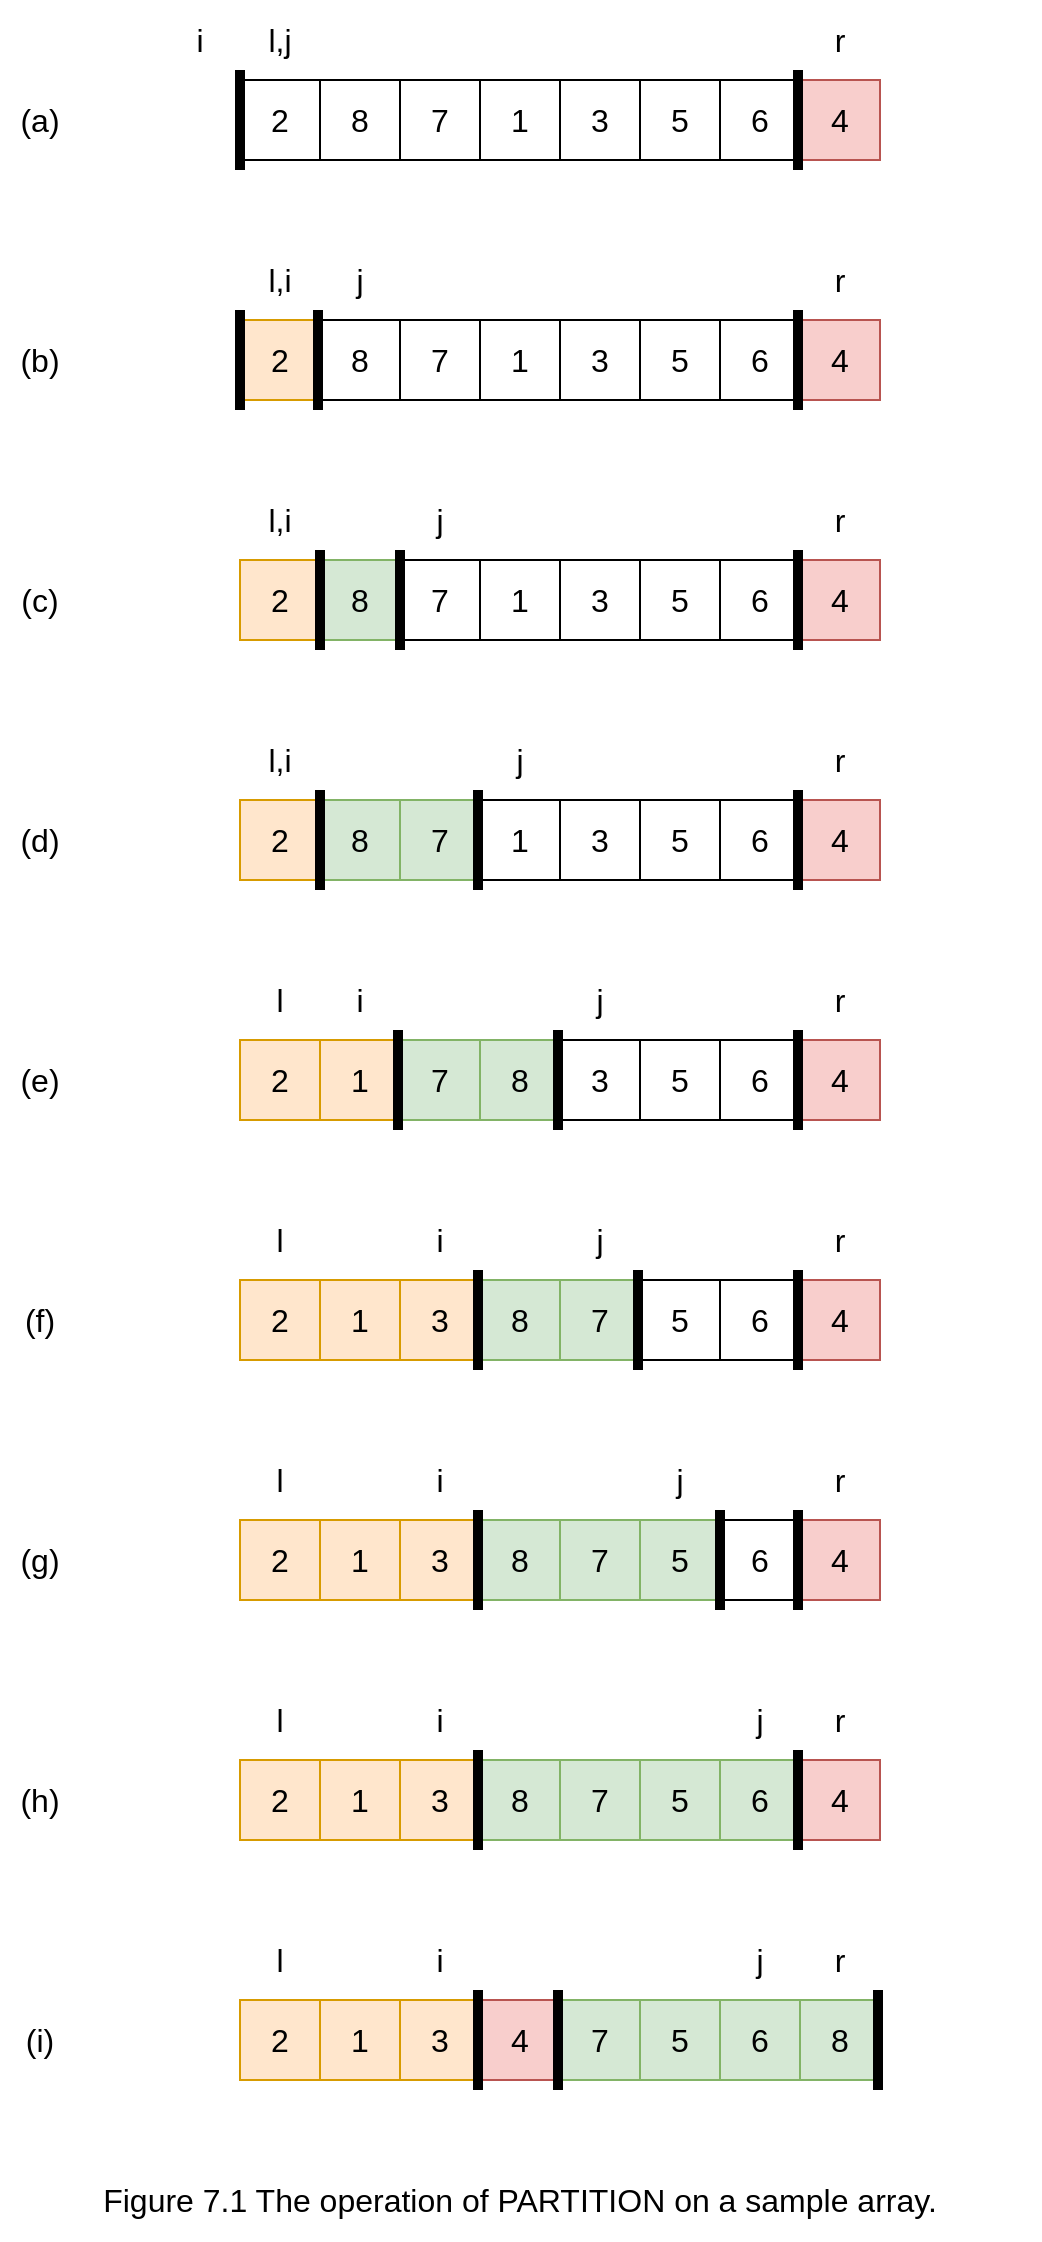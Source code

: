 <mxfile version="19.0.3" type="device"><diagram id="VGYIq6DawrxWcNHKEecd" name="第 1 页"><mxGraphModel dx="1219" dy="790" grid="1" gridSize="10" guides="1" tooltips="1" connect="1" arrows="1" fold="1" page="1" pageScale="1" pageWidth="827" pageHeight="1169" math="0" shadow="0"><root><mxCell id="0"/><mxCell id="1" parent="0"/><mxCell id="XF5tO8WvVScoSQvZkB6W-25" value="2" style="rounded=0;whiteSpace=wrap;html=1;fontSize=16;" vertex="1" parent="1"><mxGeometry x="240" y="80" width="40" height="40" as="geometry"/></mxCell><mxCell id="XF5tO8WvVScoSQvZkB6W-27" value="8" style="rounded=0;whiteSpace=wrap;html=1;fontSize=16;" vertex="1" parent="1"><mxGeometry x="280" y="80" width="40" height="40" as="geometry"/></mxCell><mxCell id="XF5tO8WvVScoSQvZkB6W-28" value="7" style="rounded=0;whiteSpace=wrap;html=1;fontSize=16;" vertex="1" parent="1"><mxGeometry x="320" y="80" width="40" height="40" as="geometry"/></mxCell><mxCell id="XF5tO8WvVScoSQvZkB6W-29" value="1" style="rounded=0;whiteSpace=wrap;html=1;fontSize=16;" vertex="1" parent="1"><mxGeometry x="360" y="80" width="40" height="40" as="geometry"/></mxCell><mxCell id="XF5tO8WvVScoSQvZkB6W-30" value="3" style="rounded=0;whiteSpace=wrap;html=1;fontSize=16;" vertex="1" parent="1"><mxGeometry x="400" y="80" width="40" height="40" as="geometry"/></mxCell><mxCell id="XF5tO8WvVScoSQvZkB6W-31" value="5" style="rounded=0;whiteSpace=wrap;html=1;fontSize=16;" vertex="1" parent="1"><mxGeometry x="440" y="80" width="40" height="40" as="geometry"/></mxCell><mxCell id="XF5tO8WvVScoSQvZkB6W-32" value="6" style="rounded=0;whiteSpace=wrap;html=1;fontSize=16;" vertex="1" parent="1"><mxGeometry x="480" y="80" width="40" height="40" as="geometry"/></mxCell><mxCell id="XF5tO8WvVScoSQvZkB6W-33" value="4" style="rounded=0;whiteSpace=wrap;html=1;fontSize=16;fillColor=#f8cecc;strokeColor=#b85450;" vertex="1" parent="1"><mxGeometry x="520" y="80" width="40" height="40" as="geometry"/></mxCell><mxCell id="XF5tO8WvVScoSQvZkB6W-35" value="i" style="text;html=1;strokeColor=none;fillColor=none;align=center;verticalAlign=middle;whiteSpace=wrap;rounded=0;fontSize=16;" vertex="1" parent="1"><mxGeometry x="200" y="40" width="40" height="40" as="geometry"/></mxCell><mxCell id="XF5tO8WvVScoSQvZkB6W-36" value="l,j" style="text;html=1;strokeColor=none;fillColor=none;align=center;verticalAlign=middle;whiteSpace=wrap;rounded=0;fontSize=16;" vertex="1" parent="1"><mxGeometry x="240" y="40" width="40" height="40" as="geometry"/></mxCell><mxCell id="XF5tO8WvVScoSQvZkB6W-37" value="r" style="text;html=1;strokeColor=none;fillColor=none;align=center;verticalAlign=middle;whiteSpace=wrap;rounded=0;fontSize=16;" vertex="1" parent="1"><mxGeometry x="520" y="40" width="40" height="40" as="geometry"/></mxCell><mxCell id="XF5tO8WvVScoSQvZkB6W-41" value="" style="endArrow=none;html=1;rounded=0;fontSize=16;strokeColor=#000000;strokeWidth=5;jumpSize=10;entryX=0;entryY=0.75;entryDx=0;entryDy=0;" edge="1" parent="1"><mxGeometry width="50" height="50" relative="1" as="geometry"><mxPoint x="240" y="125" as="sourcePoint"/><mxPoint x="240" y="75" as="targetPoint"/></mxGeometry></mxCell><mxCell id="XF5tO8WvVScoSQvZkB6W-42" value="" style="endArrow=none;html=1;rounded=0;fontSize=16;strokeColor=#000000;strokeWidth=5;jumpSize=10;entryX=0;entryY=0.75;entryDx=0;entryDy=0;" edge="1" parent="1"><mxGeometry width="50" height="50" relative="1" as="geometry"><mxPoint x="519" y="125" as="sourcePoint"/><mxPoint x="519" y="75" as="targetPoint"/></mxGeometry></mxCell><mxCell id="XF5tO8WvVScoSQvZkB6W-44" value="(a)" style="text;html=1;strokeColor=none;fillColor=none;align=center;verticalAlign=middle;whiteSpace=wrap;rounded=0;fontSize=16;" vertex="1" parent="1"><mxGeometry x="120" y="80" width="40" height="40" as="geometry"/></mxCell><mxCell id="XF5tO8WvVScoSQvZkB6W-46" value="2" style="rounded=0;whiteSpace=wrap;html=1;fontSize=16;fillColor=#ffe6cc;strokeColor=#d79b00;" vertex="1" parent="1"><mxGeometry x="240" y="200" width="40" height="40" as="geometry"/></mxCell><mxCell id="XF5tO8WvVScoSQvZkB6W-47" value="8" style="rounded=0;whiteSpace=wrap;html=1;fontSize=16;" vertex="1" parent="1"><mxGeometry x="280" y="200" width="40" height="40" as="geometry"/></mxCell><mxCell id="XF5tO8WvVScoSQvZkB6W-48" value="7" style="rounded=0;whiteSpace=wrap;html=1;fontSize=16;" vertex="1" parent="1"><mxGeometry x="320" y="200" width="40" height="40" as="geometry"/></mxCell><mxCell id="XF5tO8WvVScoSQvZkB6W-49" value="1" style="rounded=0;whiteSpace=wrap;html=1;fontSize=16;" vertex="1" parent="1"><mxGeometry x="360" y="200" width="40" height="40" as="geometry"/></mxCell><mxCell id="XF5tO8WvVScoSQvZkB6W-50" value="3" style="rounded=0;whiteSpace=wrap;html=1;fontSize=16;" vertex="1" parent="1"><mxGeometry x="400" y="200" width="40" height="40" as="geometry"/></mxCell><mxCell id="XF5tO8WvVScoSQvZkB6W-51" value="5" style="rounded=0;whiteSpace=wrap;html=1;fontSize=16;" vertex="1" parent="1"><mxGeometry x="440" y="200" width="40" height="40" as="geometry"/></mxCell><mxCell id="XF5tO8WvVScoSQvZkB6W-52" value="6" style="rounded=0;whiteSpace=wrap;html=1;fontSize=16;" vertex="1" parent="1"><mxGeometry x="480" y="200" width="40" height="40" as="geometry"/></mxCell><mxCell id="XF5tO8WvVScoSQvZkB6W-53" value="4" style="rounded=0;whiteSpace=wrap;html=1;fontSize=16;fillColor=#f8cecc;strokeColor=#b85450;" vertex="1" parent="1"><mxGeometry x="520" y="200" width="40" height="40" as="geometry"/></mxCell><mxCell id="XF5tO8WvVScoSQvZkB6W-54" value="j" style="text;html=1;strokeColor=none;fillColor=none;align=center;verticalAlign=middle;whiteSpace=wrap;rounded=0;fontSize=16;" vertex="1" parent="1"><mxGeometry x="280" y="160" width="40" height="40" as="geometry"/></mxCell><mxCell id="XF5tO8WvVScoSQvZkB6W-55" value="l,i" style="text;html=1;strokeColor=none;fillColor=none;align=center;verticalAlign=middle;whiteSpace=wrap;rounded=0;fontSize=16;" vertex="1" parent="1"><mxGeometry x="240" y="160" width="40" height="40" as="geometry"/></mxCell><mxCell id="XF5tO8WvVScoSQvZkB6W-56" value="r" style="text;html=1;strokeColor=none;fillColor=none;align=center;verticalAlign=middle;whiteSpace=wrap;rounded=0;fontSize=16;" vertex="1" parent="1"><mxGeometry x="520" y="160" width="40" height="40" as="geometry"/></mxCell><mxCell id="XF5tO8WvVScoSQvZkB6W-57" value="" style="endArrow=none;html=1;rounded=0;fontSize=16;strokeColor=#000000;strokeWidth=5;jumpSize=10;entryX=0;entryY=0.75;entryDx=0;entryDy=0;" edge="1" parent="1"><mxGeometry width="50" height="50" relative="1" as="geometry"><mxPoint x="240" y="245" as="sourcePoint"/><mxPoint x="240" y="195" as="targetPoint"/></mxGeometry></mxCell><mxCell id="XF5tO8WvVScoSQvZkB6W-58" value="" style="endArrow=none;html=1;rounded=0;fontSize=16;strokeColor=#000000;strokeWidth=5;jumpSize=10;entryX=0;entryY=0.75;entryDx=0;entryDy=0;" edge="1" parent="1"><mxGeometry width="50" height="50" relative="1" as="geometry"><mxPoint x="519" y="245" as="sourcePoint"/><mxPoint x="519" y="195" as="targetPoint"/></mxGeometry></mxCell><mxCell id="XF5tO8WvVScoSQvZkB6W-59" value="(b)" style="text;html=1;strokeColor=none;fillColor=none;align=center;verticalAlign=middle;whiteSpace=wrap;rounded=0;fontSize=16;" vertex="1" parent="1"><mxGeometry x="120" y="200" width="40" height="40" as="geometry"/></mxCell><mxCell id="XF5tO8WvVScoSQvZkB6W-60" value="" style="endArrow=none;html=1;rounded=0;fontSize=16;strokeColor=#000000;strokeWidth=5;jumpSize=10;entryX=0;entryY=0.75;entryDx=0;entryDy=0;" edge="1" parent="1"><mxGeometry width="50" height="50" relative="1" as="geometry"><mxPoint x="279" y="245" as="sourcePoint"/><mxPoint x="279" y="195" as="targetPoint"/></mxGeometry></mxCell><mxCell id="XF5tO8WvVScoSQvZkB6W-61" value="2" style="rounded=0;whiteSpace=wrap;html=1;fontSize=16;fillColor=#ffe6cc;strokeColor=#d79b00;" vertex="1" parent="1"><mxGeometry x="240" y="320" width="40" height="40" as="geometry"/></mxCell><mxCell id="XF5tO8WvVScoSQvZkB6W-62" value="8" style="rounded=0;whiteSpace=wrap;html=1;fontSize=16;fillColor=#d5e8d4;strokeColor=#82b366;" vertex="1" parent="1"><mxGeometry x="280" y="320" width="40" height="40" as="geometry"/></mxCell><mxCell id="XF5tO8WvVScoSQvZkB6W-63" value="7" style="rounded=0;whiteSpace=wrap;html=1;fontSize=16;" vertex="1" parent="1"><mxGeometry x="320" y="320" width="40" height="40" as="geometry"/></mxCell><mxCell id="XF5tO8WvVScoSQvZkB6W-64" value="1" style="rounded=0;whiteSpace=wrap;html=1;fontSize=16;" vertex="1" parent="1"><mxGeometry x="360" y="320" width="40" height="40" as="geometry"/></mxCell><mxCell id="XF5tO8WvVScoSQvZkB6W-65" value="3" style="rounded=0;whiteSpace=wrap;html=1;fontSize=16;" vertex="1" parent="1"><mxGeometry x="400" y="320" width="40" height="40" as="geometry"/></mxCell><mxCell id="XF5tO8WvVScoSQvZkB6W-66" value="5" style="rounded=0;whiteSpace=wrap;html=1;fontSize=16;" vertex="1" parent="1"><mxGeometry x="440" y="320" width="40" height="40" as="geometry"/></mxCell><mxCell id="XF5tO8WvVScoSQvZkB6W-67" value="6" style="rounded=0;whiteSpace=wrap;html=1;fontSize=16;" vertex="1" parent="1"><mxGeometry x="480" y="320" width="40" height="40" as="geometry"/></mxCell><mxCell id="XF5tO8WvVScoSQvZkB6W-68" value="4" style="rounded=0;whiteSpace=wrap;html=1;fontSize=16;fillColor=#f8cecc;strokeColor=#b85450;" vertex="1" parent="1"><mxGeometry x="520" y="320" width="40" height="40" as="geometry"/></mxCell><mxCell id="XF5tO8WvVScoSQvZkB6W-71" value="r" style="text;html=1;strokeColor=none;fillColor=none;align=center;verticalAlign=middle;whiteSpace=wrap;rounded=0;fontSize=16;" vertex="1" parent="1"><mxGeometry x="520" y="280" width="40" height="40" as="geometry"/></mxCell><mxCell id="XF5tO8WvVScoSQvZkB6W-73" value="" style="endArrow=none;html=1;rounded=0;fontSize=16;strokeColor=#000000;strokeWidth=5;jumpSize=10;entryX=0;entryY=0.75;entryDx=0;entryDy=0;" edge="1" parent="1"><mxGeometry width="50" height="50" relative="1" as="geometry"><mxPoint x="519" y="365" as="sourcePoint"/><mxPoint x="519" y="315" as="targetPoint"/></mxGeometry></mxCell><mxCell id="XF5tO8WvVScoSQvZkB6W-74" value="(c)" style="text;html=1;strokeColor=none;fillColor=none;align=center;verticalAlign=middle;whiteSpace=wrap;rounded=0;fontSize=16;" vertex="1" parent="1"><mxGeometry x="120" y="320" width="40" height="40" as="geometry"/></mxCell><mxCell id="XF5tO8WvVScoSQvZkB6W-75" value="l,i" style="text;html=1;strokeColor=none;fillColor=none;align=center;verticalAlign=middle;whiteSpace=wrap;rounded=0;fontSize=16;" vertex="1" parent="1"><mxGeometry x="240" y="280" width="40" height="40" as="geometry"/></mxCell><mxCell id="XF5tO8WvVScoSQvZkB6W-76" value="j" style="text;html=1;strokeColor=none;fillColor=none;align=center;verticalAlign=middle;whiteSpace=wrap;rounded=0;fontSize=16;" vertex="1" parent="1"><mxGeometry x="320" y="280" width="40" height="40" as="geometry"/></mxCell><mxCell id="XF5tO8WvVScoSQvZkB6W-77" value="" style="endArrow=none;html=1;rounded=0;fontSize=16;strokeColor=#000000;strokeWidth=5;jumpSize=10;entryX=0;entryY=0.75;entryDx=0;entryDy=0;" edge="1" parent="1"><mxGeometry width="50" height="50" relative="1" as="geometry"><mxPoint x="280" y="365" as="sourcePoint"/><mxPoint x="280" y="315" as="targetPoint"/></mxGeometry></mxCell><mxCell id="XF5tO8WvVScoSQvZkB6W-78" value="" style="endArrow=none;html=1;rounded=0;fontSize=16;strokeColor=#000000;strokeWidth=5;jumpSize=10;entryX=0;entryY=0.75;entryDx=0;entryDy=0;" edge="1" parent="1"><mxGeometry width="50" height="50" relative="1" as="geometry"><mxPoint x="320" y="365" as="sourcePoint"/><mxPoint x="320" y="315" as="targetPoint"/></mxGeometry></mxCell><mxCell id="XF5tO8WvVScoSQvZkB6W-79" value="2" style="rounded=0;whiteSpace=wrap;html=1;fontSize=16;fillColor=#ffe6cc;strokeColor=#d79b00;" vertex="1" parent="1"><mxGeometry x="240" y="440" width="40" height="40" as="geometry"/></mxCell><mxCell id="XF5tO8WvVScoSQvZkB6W-80" value="8" style="rounded=0;whiteSpace=wrap;html=1;fontSize=16;fillColor=#d5e8d4;strokeColor=#82b366;" vertex="1" parent="1"><mxGeometry x="280" y="440" width="40" height="40" as="geometry"/></mxCell><mxCell id="XF5tO8WvVScoSQvZkB6W-81" value="7" style="rounded=0;whiteSpace=wrap;html=1;fontSize=16;fillColor=#d5e8d4;strokeColor=#82b366;" vertex="1" parent="1"><mxGeometry x="320" y="440" width="40" height="40" as="geometry"/></mxCell><mxCell id="XF5tO8WvVScoSQvZkB6W-82" value="1" style="rounded=0;whiteSpace=wrap;html=1;fontSize=16;" vertex="1" parent="1"><mxGeometry x="360" y="440" width="40" height="40" as="geometry"/></mxCell><mxCell id="XF5tO8WvVScoSQvZkB6W-83" value="3" style="rounded=0;whiteSpace=wrap;html=1;fontSize=16;" vertex="1" parent="1"><mxGeometry x="400" y="440" width="40" height="40" as="geometry"/></mxCell><mxCell id="XF5tO8WvVScoSQvZkB6W-84" value="5" style="rounded=0;whiteSpace=wrap;html=1;fontSize=16;" vertex="1" parent="1"><mxGeometry x="440" y="440" width="40" height="40" as="geometry"/></mxCell><mxCell id="XF5tO8WvVScoSQvZkB6W-85" value="6" style="rounded=0;whiteSpace=wrap;html=1;fontSize=16;" vertex="1" parent="1"><mxGeometry x="480" y="440" width="40" height="40" as="geometry"/></mxCell><mxCell id="XF5tO8WvVScoSQvZkB6W-86" value="4" style="rounded=0;whiteSpace=wrap;html=1;fontSize=16;fillColor=#f8cecc;strokeColor=#b85450;" vertex="1" parent="1"><mxGeometry x="520" y="440" width="40" height="40" as="geometry"/></mxCell><mxCell id="XF5tO8WvVScoSQvZkB6W-87" value="r" style="text;html=1;strokeColor=none;fillColor=none;align=center;verticalAlign=middle;whiteSpace=wrap;rounded=0;fontSize=16;" vertex="1" parent="1"><mxGeometry x="520" y="400" width="40" height="40" as="geometry"/></mxCell><mxCell id="XF5tO8WvVScoSQvZkB6W-89" value="" style="endArrow=none;html=1;rounded=0;fontSize=16;strokeColor=#000000;strokeWidth=5;jumpSize=10;entryX=0;entryY=0.75;entryDx=0;entryDy=0;" edge="1" parent="1"><mxGeometry width="50" height="50" relative="1" as="geometry"><mxPoint x="519" y="485" as="sourcePoint"/><mxPoint x="519" y="435" as="targetPoint"/></mxGeometry></mxCell><mxCell id="XF5tO8WvVScoSQvZkB6W-90" value="(d)" style="text;html=1;strokeColor=none;fillColor=none;align=center;verticalAlign=middle;whiteSpace=wrap;rounded=0;fontSize=16;" vertex="1" parent="1"><mxGeometry x="120" y="440" width="40" height="40" as="geometry"/></mxCell><mxCell id="XF5tO8WvVScoSQvZkB6W-91" value="l,i" style="text;html=1;strokeColor=none;fillColor=none;align=center;verticalAlign=middle;whiteSpace=wrap;rounded=0;fontSize=16;" vertex="1" parent="1"><mxGeometry x="240" y="400" width="40" height="40" as="geometry"/></mxCell><mxCell id="XF5tO8WvVScoSQvZkB6W-92" value="j" style="text;html=1;strokeColor=none;fillColor=none;align=center;verticalAlign=middle;whiteSpace=wrap;rounded=0;fontSize=16;" vertex="1" parent="1"><mxGeometry x="360" y="400" width="40" height="40" as="geometry"/></mxCell><mxCell id="XF5tO8WvVScoSQvZkB6W-93" value="" style="endArrow=none;html=1;rounded=0;fontSize=16;strokeColor=#000000;strokeWidth=5;jumpSize=10;entryX=0;entryY=0.75;entryDx=0;entryDy=0;" edge="1" parent="1"><mxGeometry width="50" height="50" relative="1" as="geometry"><mxPoint x="280" y="485" as="sourcePoint"/><mxPoint x="280" y="435" as="targetPoint"/></mxGeometry></mxCell><mxCell id="XF5tO8WvVScoSQvZkB6W-94" value="" style="endArrow=none;html=1;rounded=0;fontSize=16;strokeColor=#000000;strokeWidth=5;jumpSize=10;entryX=0;entryY=0.75;entryDx=0;entryDy=0;" edge="1" parent="1"><mxGeometry width="50" height="50" relative="1" as="geometry"><mxPoint x="359" y="485" as="sourcePoint"/><mxPoint x="359" y="435" as="targetPoint"/></mxGeometry></mxCell><mxCell id="XF5tO8WvVScoSQvZkB6W-95" value="2" style="rounded=0;whiteSpace=wrap;html=1;fontSize=16;fillColor=#ffe6cc;strokeColor=#d79b00;" vertex="1" parent="1"><mxGeometry x="240" y="560" width="40" height="40" as="geometry"/></mxCell><mxCell id="XF5tO8WvVScoSQvZkB6W-96" value="8" style="rounded=0;whiteSpace=wrap;html=1;fontSize=16;fillColor=#d5e8d4;strokeColor=#82b366;" vertex="1" parent="1"><mxGeometry x="360" y="560" width="40" height="40" as="geometry"/></mxCell><mxCell id="XF5tO8WvVScoSQvZkB6W-97" value="7" style="rounded=0;whiteSpace=wrap;html=1;fontSize=16;fillColor=#d5e8d4;strokeColor=#82b366;" vertex="1" parent="1"><mxGeometry x="320" y="560" width="40" height="40" as="geometry"/></mxCell><mxCell id="XF5tO8WvVScoSQvZkB6W-98" value="1" style="rounded=0;whiteSpace=wrap;html=1;fontSize=16;fillColor=#ffe6cc;strokeColor=#d79b00;" vertex="1" parent="1"><mxGeometry x="280" y="560" width="40" height="40" as="geometry"/></mxCell><mxCell id="XF5tO8WvVScoSQvZkB6W-99" value="3" style="rounded=0;whiteSpace=wrap;html=1;fontSize=16;" vertex="1" parent="1"><mxGeometry x="400" y="560" width="40" height="40" as="geometry"/></mxCell><mxCell id="XF5tO8WvVScoSQvZkB6W-100" value="5" style="rounded=0;whiteSpace=wrap;html=1;fontSize=16;" vertex="1" parent="1"><mxGeometry x="440" y="560" width="40" height="40" as="geometry"/></mxCell><mxCell id="XF5tO8WvVScoSQvZkB6W-101" value="6" style="rounded=0;whiteSpace=wrap;html=1;fontSize=16;" vertex="1" parent="1"><mxGeometry x="480" y="560" width="40" height="40" as="geometry"/></mxCell><mxCell id="XF5tO8WvVScoSQvZkB6W-102" value="4" style="rounded=0;whiteSpace=wrap;html=1;fontSize=16;fillColor=#f8cecc;strokeColor=#b85450;" vertex="1" parent="1"><mxGeometry x="520" y="560" width="40" height="40" as="geometry"/></mxCell><mxCell id="XF5tO8WvVScoSQvZkB6W-103" value="r" style="text;html=1;strokeColor=none;fillColor=none;align=center;verticalAlign=middle;whiteSpace=wrap;rounded=0;fontSize=16;" vertex="1" parent="1"><mxGeometry x="520" y="520" width="40" height="40" as="geometry"/></mxCell><mxCell id="XF5tO8WvVScoSQvZkB6W-105" value="" style="endArrow=none;html=1;rounded=0;fontSize=16;strokeColor=#000000;strokeWidth=5;jumpSize=10;entryX=0;entryY=0.75;entryDx=0;entryDy=0;" edge="1" parent="1"><mxGeometry width="50" height="50" relative="1" as="geometry"><mxPoint x="519" y="605" as="sourcePoint"/><mxPoint x="519" y="555" as="targetPoint"/></mxGeometry></mxCell><mxCell id="XF5tO8WvVScoSQvZkB6W-106" value="(e)" style="text;html=1;strokeColor=none;fillColor=none;align=center;verticalAlign=middle;whiteSpace=wrap;rounded=0;fontSize=16;" vertex="1" parent="1"><mxGeometry x="120" y="560" width="40" height="40" as="geometry"/></mxCell><mxCell id="XF5tO8WvVScoSQvZkB6W-107" value="l" style="text;html=1;strokeColor=none;fillColor=none;align=center;verticalAlign=middle;whiteSpace=wrap;rounded=0;fontSize=16;" vertex="1" parent="1"><mxGeometry x="240" y="520" width="40" height="40" as="geometry"/></mxCell><mxCell id="XF5tO8WvVScoSQvZkB6W-108" value="j" style="text;html=1;strokeColor=none;fillColor=none;align=center;verticalAlign=middle;whiteSpace=wrap;rounded=0;fontSize=16;" vertex="1" parent="1"><mxGeometry x="400" y="520" width="40" height="40" as="geometry"/></mxCell><mxCell id="XF5tO8WvVScoSQvZkB6W-109" value="" style="endArrow=none;html=1;rounded=0;fontSize=16;strokeColor=#000000;strokeWidth=5;jumpSize=10;entryX=0;entryY=0.75;entryDx=0;entryDy=0;" edge="1" parent="1"><mxGeometry width="50" height="50" relative="1" as="geometry"><mxPoint x="319" y="605" as="sourcePoint"/><mxPoint x="319" y="555" as="targetPoint"/></mxGeometry></mxCell><mxCell id="XF5tO8WvVScoSQvZkB6W-110" value="" style="endArrow=none;html=1;rounded=0;fontSize=16;strokeColor=#000000;strokeWidth=5;jumpSize=10;entryX=0;entryY=0.75;entryDx=0;entryDy=0;" edge="1" parent="1"><mxGeometry width="50" height="50" relative="1" as="geometry"><mxPoint x="399" y="605" as="sourcePoint"/><mxPoint x="399" y="555" as="targetPoint"/></mxGeometry></mxCell><mxCell id="XF5tO8WvVScoSQvZkB6W-111" value="i" style="text;html=1;strokeColor=none;fillColor=none;align=center;verticalAlign=middle;whiteSpace=wrap;rounded=0;fontSize=16;" vertex="1" parent="1"><mxGeometry x="280" y="520" width="40" height="40" as="geometry"/></mxCell><mxCell id="XF5tO8WvVScoSQvZkB6W-125" value="2" style="rounded=0;whiteSpace=wrap;html=1;fontSize=16;fillColor=#ffe6cc;strokeColor=#d79b00;" vertex="1" parent="1"><mxGeometry x="240" y="680" width="40" height="40" as="geometry"/></mxCell><mxCell id="XF5tO8WvVScoSQvZkB6W-126" value="8" style="rounded=0;whiteSpace=wrap;html=1;fontSize=16;fillColor=#d5e8d4;strokeColor=#82b366;" vertex="1" parent="1"><mxGeometry x="360" y="680" width="40" height="40" as="geometry"/></mxCell><mxCell id="XF5tO8WvVScoSQvZkB6W-127" value="7" style="rounded=0;whiteSpace=wrap;html=1;fontSize=16;fillColor=#d5e8d4;strokeColor=#82b366;" vertex="1" parent="1"><mxGeometry x="400" y="680" width="40" height="40" as="geometry"/></mxCell><mxCell id="XF5tO8WvVScoSQvZkB6W-128" value="1" style="rounded=0;whiteSpace=wrap;html=1;fontSize=16;fillColor=#ffe6cc;strokeColor=#d79b00;" vertex="1" parent="1"><mxGeometry x="280" y="680" width="40" height="40" as="geometry"/></mxCell><mxCell id="XF5tO8WvVScoSQvZkB6W-129" value="3" style="rounded=0;whiteSpace=wrap;html=1;fontSize=16;fillColor=#ffe6cc;strokeColor=#d79b00;" vertex="1" parent="1"><mxGeometry x="320" y="680" width="40" height="40" as="geometry"/></mxCell><mxCell id="XF5tO8WvVScoSQvZkB6W-130" value="5" style="rounded=0;whiteSpace=wrap;html=1;fontSize=16;" vertex="1" parent="1"><mxGeometry x="440" y="680" width="40" height="40" as="geometry"/></mxCell><mxCell id="XF5tO8WvVScoSQvZkB6W-131" value="6" style="rounded=0;whiteSpace=wrap;html=1;fontSize=16;" vertex="1" parent="1"><mxGeometry x="480" y="680" width="40" height="40" as="geometry"/></mxCell><mxCell id="XF5tO8WvVScoSQvZkB6W-132" value="4" style="rounded=0;whiteSpace=wrap;html=1;fontSize=16;fillColor=#f8cecc;strokeColor=#b85450;" vertex="1" parent="1"><mxGeometry x="520" y="680" width="40" height="40" as="geometry"/></mxCell><mxCell id="XF5tO8WvVScoSQvZkB6W-133" value="r" style="text;html=1;strokeColor=none;fillColor=none;align=center;verticalAlign=middle;whiteSpace=wrap;rounded=0;fontSize=16;" vertex="1" parent="1"><mxGeometry x="520" y="640" width="40" height="40" as="geometry"/></mxCell><mxCell id="XF5tO8WvVScoSQvZkB6W-135" value="" style="endArrow=none;html=1;rounded=0;fontSize=16;strokeColor=#000000;strokeWidth=5;jumpSize=10;entryX=0;entryY=0.75;entryDx=0;entryDy=0;" edge="1" parent="1"><mxGeometry width="50" height="50" relative="1" as="geometry"><mxPoint x="519" y="725" as="sourcePoint"/><mxPoint x="519" y="675" as="targetPoint"/></mxGeometry></mxCell><mxCell id="XF5tO8WvVScoSQvZkB6W-136" value="(f)" style="text;html=1;strokeColor=none;fillColor=none;align=center;verticalAlign=middle;whiteSpace=wrap;rounded=0;fontSize=16;" vertex="1" parent="1"><mxGeometry x="120" y="680" width="40" height="40" as="geometry"/></mxCell><mxCell id="XF5tO8WvVScoSQvZkB6W-137" value="l" style="text;html=1;strokeColor=none;fillColor=none;align=center;verticalAlign=middle;whiteSpace=wrap;rounded=0;fontSize=16;" vertex="1" parent="1"><mxGeometry x="240" y="640" width="40" height="40" as="geometry"/></mxCell><mxCell id="XF5tO8WvVScoSQvZkB6W-138" value="j" style="text;html=1;strokeColor=none;fillColor=none;align=center;verticalAlign=middle;whiteSpace=wrap;rounded=0;fontSize=16;" vertex="1" parent="1"><mxGeometry x="400" y="640" width="40" height="40" as="geometry"/></mxCell><mxCell id="XF5tO8WvVScoSQvZkB6W-139" value="" style="endArrow=none;html=1;rounded=0;fontSize=16;strokeColor=#000000;strokeWidth=5;jumpSize=10;entryX=0;entryY=0.75;entryDx=0;entryDy=0;" edge="1" parent="1"><mxGeometry width="50" height="50" relative="1" as="geometry"><mxPoint x="359" y="725" as="sourcePoint"/><mxPoint x="359" y="675" as="targetPoint"/></mxGeometry></mxCell><mxCell id="XF5tO8WvVScoSQvZkB6W-140" value="" style="endArrow=none;html=1;rounded=0;fontSize=16;strokeColor=#000000;strokeWidth=5;jumpSize=10;entryX=0;entryY=0.75;entryDx=0;entryDy=0;" edge="1" parent="1"><mxGeometry width="50" height="50" relative="1" as="geometry"><mxPoint x="439" y="725" as="sourcePoint"/><mxPoint x="439" y="675" as="targetPoint"/></mxGeometry></mxCell><mxCell id="XF5tO8WvVScoSQvZkB6W-141" value="i" style="text;html=1;strokeColor=none;fillColor=none;align=center;verticalAlign=middle;whiteSpace=wrap;rounded=0;fontSize=16;" vertex="1" parent="1"><mxGeometry x="320" y="640" width="40" height="40" as="geometry"/></mxCell><mxCell id="XF5tO8WvVScoSQvZkB6W-142" value="2" style="rounded=0;whiteSpace=wrap;html=1;fontSize=16;fillColor=#ffe6cc;strokeColor=#d79b00;" vertex="1" parent="1"><mxGeometry x="240" y="800" width="40" height="40" as="geometry"/></mxCell><mxCell id="XF5tO8WvVScoSQvZkB6W-143" value="8" style="rounded=0;whiteSpace=wrap;html=1;fontSize=16;fillColor=#d5e8d4;strokeColor=#82b366;" vertex="1" parent="1"><mxGeometry x="360" y="800" width="40" height="40" as="geometry"/></mxCell><mxCell id="XF5tO8WvVScoSQvZkB6W-144" value="7" style="rounded=0;whiteSpace=wrap;html=1;fontSize=16;fillColor=#d5e8d4;strokeColor=#82b366;" vertex="1" parent="1"><mxGeometry x="400" y="800" width="40" height="40" as="geometry"/></mxCell><mxCell id="XF5tO8WvVScoSQvZkB6W-145" value="1" style="rounded=0;whiteSpace=wrap;html=1;fontSize=16;fillColor=#ffe6cc;strokeColor=#d79b00;" vertex="1" parent="1"><mxGeometry x="280" y="800" width="40" height="40" as="geometry"/></mxCell><mxCell id="XF5tO8WvVScoSQvZkB6W-146" value="3" style="rounded=0;whiteSpace=wrap;html=1;fontSize=16;fillColor=#ffe6cc;strokeColor=#d79b00;" vertex="1" parent="1"><mxGeometry x="320" y="800" width="40" height="40" as="geometry"/></mxCell><mxCell id="XF5tO8WvVScoSQvZkB6W-147" value="5" style="rounded=0;whiteSpace=wrap;html=1;fontSize=16;fillColor=#d5e8d4;strokeColor=#82b366;" vertex="1" parent="1"><mxGeometry x="440" y="800" width="40" height="40" as="geometry"/></mxCell><mxCell id="XF5tO8WvVScoSQvZkB6W-148" value="6" style="rounded=0;whiteSpace=wrap;html=1;fontSize=16;" vertex="1" parent="1"><mxGeometry x="480" y="800" width="40" height="40" as="geometry"/></mxCell><mxCell id="XF5tO8WvVScoSQvZkB6W-149" value="4" style="rounded=0;whiteSpace=wrap;html=1;fontSize=16;fillColor=#f8cecc;strokeColor=#b85450;" vertex="1" parent="1"><mxGeometry x="520" y="800" width="40" height="40" as="geometry"/></mxCell><mxCell id="XF5tO8WvVScoSQvZkB6W-150" value="r" style="text;html=1;strokeColor=none;fillColor=none;align=center;verticalAlign=middle;whiteSpace=wrap;rounded=0;fontSize=16;" vertex="1" parent="1"><mxGeometry x="520" y="760" width="40" height="40" as="geometry"/></mxCell><mxCell id="XF5tO8WvVScoSQvZkB6W-152" value="" style="endArrow=none;html=1;rounded=0;fontSize=16;strokeColor=#000000;strokeWidth=5;jumpSize=10;entryX=0;entryY=0.75;entryDx=0;entryDy=0;" edge="1" parent="1"><mxGeometry width="50" height="50" relative="1" as="geometry"><mxPoint x="519" y="845" as="sourcePoint"/><mxPoint x="519" y="795" as="targetPoint"/></mxGeometry></mxCell><mxCell id="XF5tO8WvVScoSQvZkB6W-153" value="(g)" style="text;html=1;strokeColor=none;fillColor=none;align=center;verticalAlign=middle;whiteSpace=wrap;rounded=0;fontSize=16;" vertex="1" parent="1"><mxGeometry x="120" y="800" width="40" height="40" as="geometry"/></mxCell><mxCell id="XF5tO8WvVScoSQvZkB6W-154" value="l" style="text;html=1;strokeColor=none;fillColor=none;align=center;verticalAlign=middle;whiteSpace=wrap;rounded=0;fontSize=16;" vertex="1" parent="1"><mxGeometry x="240" y="760" width="40" height="40" as="geometry"/></mxCell><mxCell id="XF5tO8WvVScoSQvZkB6W-155" value="j" style="text;html=1;strokeColor=none;fillColor=none;align=center;verticalAlign=middle;whiteSpace=wrap;rounded=0;fontSize=16;" vertex="1" parent="1"><mxGeometry x="440" y="760" width="40" height="40" as="geometry"/></mxCell><mxCell id="XF5tO8WvVScoSQvZkB6W-156" value="" style="endArrow=none;html=1;rounded=0;fontSize=16;strokeColor=#000000;strokeWidth=5;jumpSize=10;entryX=0;entryY=0.75;entryDx=0;entryDy=0;" edge="1" parent="1"><mxGeometry width="50" height="50" relative="1" as="geometry"><mxPoint x="359" y="845" as="sourcePoint"/><mxPoint x="359" y="795" as="targetPoint"/></mxGeometry></mxCell><mxCell id="XF5tO8WvVScoSQvZkB6W-157" value="" style="endArrow=none;html=1;rounded=0;fontSize=16;strokeColor=#000000;strokeWidth=5;jumpSize=10;entryX=0;entryY=0.75;entryDx=0;entryDy=0;" edge="1" parent="1"><mxGeometry width="50" height="50" relative="1" as="geometry"><mxPoint x="480" y="845" as="sourcePoint"/><mxPoint x="480" y="795" as="targetPoint"/></mxGeometry></mxCell><mxCell id="XF5tO8WvVScoSQvZkB6W-158" value="i" style="text;html=1;strokeColor=none;fillColor=none;align=center;verticalAlign=middle;whiteSpace=wrap;rounded=0;fontSize=16;" vertex="1" parent="1"><mxGeometry x="320" y="760" width="40" height="40" as="geometry"/></mxCell><mxCell id="XF5tO8WvVScoSQvZkB6W-159" value="2" style="rounded=0;whiteSpace=wrap;html=1;fontSize=16;fillColor=#ffe6cc;strokeColor=#d79b00;" vertex="1" parent="1"><mxGeometry x="240" y="920" width="40" height="40" as="geometry"/></mxCell><mxCell id="XF5tO8WvVScoSQvZkB6W-160" value="8" style="rounded=0;whiteSpace=wrap;html=1;fontSize=16;fillColor=#d5e8d4;strokeColor=#82b366;" vertex="1" parent="1"><mxGeometry x="360" y="920" width="40" height="40" as="geometry"/></mxCell><mxCell id="XF5tO8WvVScoSQvZkB6W-161" value="7" style="rounded=0;whiteSpace=wrap;html=1;fontSize=16;fillColor=#d5e8d4;strokeColor=#82b366;" vertex="1" parent="1"><mxGeometry x="400" y="920" width="40" height="40" as="geometry"/></mxCell><mxCell id="XF5tO8WvVScoSQvZkB6W-162" value="1" style="rounded=0;whiteSpace=wrap;html=1;fontSize=16;fillColor=#ffe6cc;strokeColor=#d79b00;" vertex="1" parent="1"><mxGeometry x="280" y="920" width="40" height="40" as="geometry"/></mxCell><mxCell id="XF5tO8WvVScoSQvZkB6W-163" value="3" style="rounded=0;whiteSpace=wrap;html=1;fontSize=16;fillColor=#ffe6cc;strokeColor=#d79b00;" vertex="1" parent="1"><mxGeometry x="320" y="920" width="40" height="40" as="geometry"/></mxCell><mxCell id="XF5tO8WvVScoSQvZkB6W-164" value="5" style="rounded=0;whiteSpace=wrap;html=1;fontSize=16;fillColor=#d5e8d4;strokeColor=#82b366;" vertex="1" parent="1"><mxGeometry x="440" y="920" width="40" height="40" as="geometry"/></mxCell><mxCell id="XF5tO8WvVScoSQvZkB6W-165" value="6" style="rounded=0;whiteSpace=wrap;html=1;fontSize=16;fillColor=#d5e8d4;strokeColor=#82b366;" vertex="1" parent="1"><mxGeometry x="480" y="920" width="40" height="40" as="geometry"/></mxCell><mxCell id="XF5tO8WvVScoSQvZkB6W-166" value="4" style="rounded=0;whiteSpace=wrap;html=1;fontSize=16;fillColor=#f8cecc;strokeColor=#b85450;" vertex="1" parent="1"><mxGeometry x="520" y="920" width="40" height="40" as="geometry"/></mxCell><mxCell id="XF5tO8WvVScoSQvZkB6W-167" value="r" style="text;html=1;strokeColor=none;fillColor=none;align=center;verticalAlign=middle;whiteSpace=wrap;rounded=0;fontSize=16;" vertex="1" parent="1"><mxGeometry x="520" y="880" width="40" height="40" as="geometry"/></mxCell><mxCell id="XF5tO8WvVScoSQvZkB6W-169" value="" style="endArrow=none;html=1;rounded=0;fontSize=16;strokeColor=#000000;strokeWidth=5;jumpSize=10;entryX=0;entryY=0.75;entryDx=0;entryDy=0;" edge="1" parent="1"><mxGeometry width="50" height="50" relative="1" as="geometry"><mxPoint x="519" y="965" as="sourcePoint"/><mxPoint x="519" y="915" as="targetPoint"/></mxGeometry></mxCell><mxCell id="XF5tO8WvVScoSQvZkB6W-170" value="(h)" style="text;html=1;strokeColor=none;fillColor=none;align=center;verticalAlign=middle;whiteSpace=wrap;rounded=0;fontSize=16;" vertex="1" parent="1"><mxGeometry x="120" y="920" width="40" height="40" as="geometry"/></mxCell><mxCell id="XF5tO8WvVScoSQvZkB6W-171" value="l" style="text;html=1;strokeColor=none;fillColor=none;align=center;verticalAlign=middle;whiteSpace=wrap;rounded=0;fontSize=16;" vertex="1" parent="1"><mxGeometry x="240" y="880" width="40" height="40" as="geometry"/></mxCell><mxCell id="XF5tO8WvVScoSQvZkB6W-173" value="" style="endArrow=none;html=1;rounded=0;fontSize=16;strokeColor=#000000;strokeWidth=5;jumpSize=10;entryX=0;entryY=0.75;entryDx=0;entryDy=0;" edge="1" parent="1"><mxGeometry width="50" height="50" relative="1" as="geometry"><mxPoint x="359" y="965" as="sourcePoint"/><mxPoint x="359" y="915" as="targetPoint"/></mxGeometry></mxCell><mxCell id="XF5tO8WvVScoSQvZkB6W-175" value="i" style="text;html=1;strokeColor=none;fillColor=none;align=center;verticalAlign=middle;whiteSpace=wrap;rounded=0;fontSize=16;" vertex="1" parent="1"><mxGeometry x="320" y="880" width="40" height="40" as="geometry"/></mxCell><mxCell id="XF5tO8WvVScoSQvZkB6W-176" value="j" style="text;html=1;strokeColor=none;fillColor=none;align=center;verticalAlign=middle;whiteSpace=wrap;rounded=0;fontSize=16;" vertex="1" parent="1"><mxGeometry x="480" y="880" width="40" height="40" as="geometry"/></mxCell><mxCell id="XF5tO8WvVScoSQvZkB6W-177" value="2" style="rounded=0;whiteSpace=wrap;html=1;fontSize=16;fillColor=#ffe6cc;strokeColor=#d79b00;" vertex="1" parent="1"><mxGeometry x="240" y="1040" width="40" height="40" as="geometry"/></mxCell><mxCell id="XF5tO8WvVScoSQvZkB6W-178" value="8" style="rounded=0;whiteSpace=wrap;html=1;fontSize=16;fillColor=#d5e8d4;strokeColor=#82b366;" vertex="1" parent="1"><mxGeometry x="520" y="1040" width="40" height="40" as="geometry"/></mxCell><mxCell id="XF5tO8WvVScoSQvZkB6W-179" value="7" style="rounded=0;whiteSpace=wrap;html=1;fontSize=16;fillColor=#d5e8d4;strokeColor=#82b366;" vertex="1" parent="1"><mxGeometry x="400" y="1040" width="40" height="40" as="geometry"/></mxCell><mxCell id="XF5tO8WvVScoSQvZkB6W-180" value="1" style="rounded=0;whiteSpace=wrap;html=1;fontSize=16;fillColor=#ffe6cc;strokeColor=#d79b00;" vertex="1" parent="1"><mxGeometry x="280" y="1040" width="40" height="40" as="geometry"/></mxCell><mxCell id="XF5tO8WvVScoSQvZkB6W-181" value="3" style="rounded=0;whiteSpace=wrap;html=1;fontSize=16;fillColor=#ffe6cc;strokeColor=#d79b00;" vertex="1" parent="1"><mxGeometry x="320" y="1040" width="40" height="40" as="geometry"/></mxCell><mxCell id="XF5tO8WvVScoSQvZkB6W-182" value="5" style="rounded=0;whiteSpace=wrap;html=1;fontSize=16;fillColor=#d5e8d4;strokeColor=#82b366;" vertex="1" parent="1"><mxGeometry x="440" y="1040" width="40" height="40" as="geometry"/></mxCell><mxCell id="XF5tO8WvVScoSQvZkB6W-183" value="6" style="rounded=0;whiteSpace=wrap;html=1;fontSize=16;fillColor=#d5e8d4;strokeColor=#82b366;" vertex="1" parent="1"><mxGeometry x="480" y="1040" width="40" height="40" as="geometry"/></mxCell><mxCell id="XF5tO8WvVScoSQvZkB6W-184" value="4" style="rounded=0;whiteSpace=wrap;html=1;fontSize=16;fillColor=#f8cecc;strokeColor=#b85450;" vertex="1" parent="1"><mxGeometry x="360" y="1040" width="40" height="40" as="geometry"/></mxCell><mxCell id="XF5tO8WvVScoSQvZkB6W-185" value="r" style="text;html=1;strokeColor=none;fillColor=none;align=center;verticalAlign=middle;whiteSpace=wrap;rounded=0;fontSize=16;" vertex="1" parent="1"><mxGeometry x="520" y="1000" width="40" height="40" as="geometry"/></mxCell><mxCell id="XF5tO8WvVScoSQvZkB6W-186" value="" style="endArrow=none;html=1;rounded=0;fontSize=16;strokeColor=#000000;strokeWidth=5;jumpSize=10;entryX=0;entryY=0.75;entryDx=0;entryDy=0;" edge="1" parent="1"><mxGeometry width="50" height="50" relative="1" as="geometry"><mxPoint x="399" y="1085" as="sourcePoint"/><mxPoint x="399" y="1035" as="targetPoint"/></mxGeometry></mxCell><mxCell id="XF5tO8WvVScoSQvZkB6W-187" value="" style="endArrow=none;html=1;rounded=0;fontSize=16;strokeColor=#000000;strokeWidth=5;jumpSize=10;entryX=0;entryY=0.75;entryDx=0;entryDy=0;" edge="1" parent="1"><mxGeometry width="50" height="50" relative="1" as="geometry"><mxPoint x="559" y="1085" as="sourcePoint"/><mxPoint x="559" y="1035" as="targetPoint"/></mxGeometry></mxCell><mxCell id="XF5tO8WvVScoSQvZkB6W-188" value="(i)" style="text;html=1;strokeColor=none;fillColor=none;align=center;verticalAlign=middle;whiteSpace=wrap;rounded=0;fontSize=16;" vertex="1" parent="1"><mxGeometry x="120" y="1040" width="40" height="40" as="geometry"/></mxCell><mxCell id="XF5tO8WvVScoSQvZkB6W-189" value="l" style="text;html=1;strokeColor=none;fillColor=none;align=center;verticalAlign=middle;whiteSpace=wrap;rounded=0;fontSize=16;" vertex="1" parent="1"><mxGeometry x="240" y="1000" width="40" height="40" as="geometry"/></mxCell><mxCell id="XF5tO8WvVScoSQvZkB6W-190" value="" style="endArrow=none;html=1;rounded=0;fontSize=16;strokeColor=#000000;strokeWidth=5;jumpSize=10;entryX=0;entryY=0.75;entryDx=0;entryDy=0;" edge="1" parent="1"><mxGeometry width="50" height="50" relative="1" as="geometry"><mxPoint x="359" y="1085" as="sourcePoint"/><mxPoint x="359" y="1035" as="targetPoint"/></mxGeometry></mxCell><mxCell id="XF5tO8WvVScoSQvZkB6W-191" value="i" style="text;html=1;strokeColor=none;fillColor=none;align=center;verticalAlign=middle;whiteSpace=wrap;rounded=0;fontSize=16;" vertex="1" parent="1"><mxGeometry x="320" y="1000" width="40" height="40" as="geometry"/></mxCell><mxCell id="XF5tO8WvVScoSQvZkB6W-192" value="j" style="text;html=1;strokeColor=none;fillColor=none;align=center;verticalAlign=middle;whiteSpace=wrap;rounded=0;fontSize=16;" vertex="1" parent="1"><mxGeometry x="480" y="1000" width="40" height="40" as="geometry"/></mxCell><mxCell id="XF5tO8WvVScoSQvZkB6W-193" value="Figure 7.1 The operation of PARTITION on a sample array." style="text;html=1;strokeColor=none;fillColor=none;align=center;verticalAlign=middle;whiteSpace=wrap;rounded=0;fontSize=16;" vertex="1" parent="1"><mxGeometry x="120" y="1120" width="520" height="40" as="geometry"/></mxCell></root></mxGraphModel></diagram></mxfile>